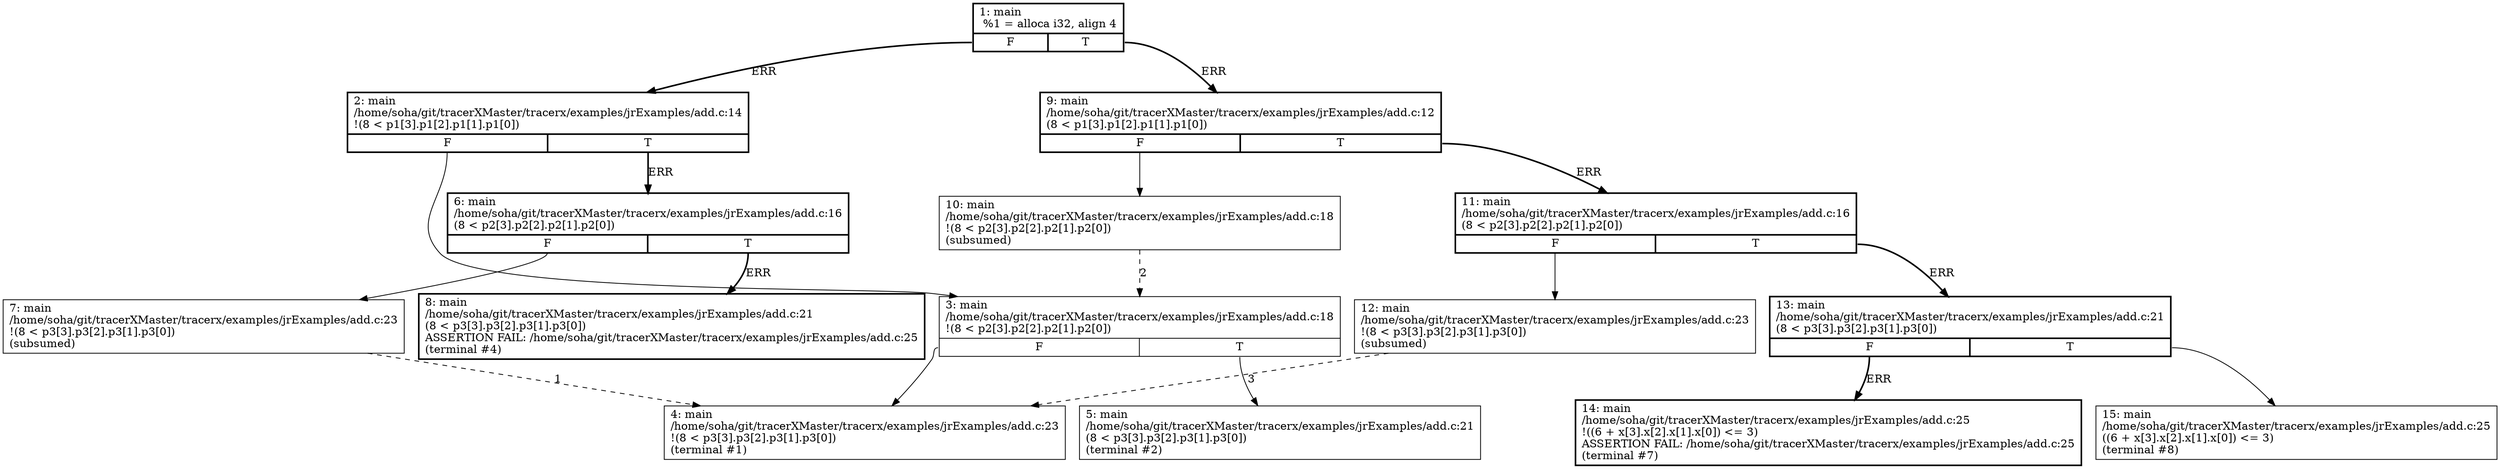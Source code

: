 digraph search_tree {
Node1 [shape=record,style=bold,label="{1: main\l  %1 = alloca i32, align 4\l|{<s0>F|<s1>T}}"];
Node1:s0 -> Node2 [style=bold,label="ERR"];
Node1:s1 -> Node9 [style=bold,label="ERR"];
Node2 [shape=record,style=bold,label="{2: main\l/home/soha/git/tracerXMaster/tracerx/examples/jrExamples/add.c:14
\l!(8 \< p1[3].p1[2].p1[1].p1[0])\l|{<s0>F|<s1>T}}"];
Node2:s0 -> Node3;
Node2:s1 -> Node6 [style=bold,label="ERR"];
Node3 [shape=record,label="{3: main\l/home/soha/git/tracerXMaster/tracerx/examples/jrExamples/add.c:18
\l!(8 \< p2[3].p2[2].p2[1].p2[0])\l|{<s0>F|<s1>T}}"];
Node3:s0 -> Node4;
Node3:s1 -> Node5;
Node4 [shape=record,label="{4: main\l/home/soha/git/tracerXMaster/tracerx/examples/jrExamples/add.c:23
\l!(8 \< p3[3].p3[2].p3[1].p3[0])\l(terminal #1)\l}"];
Node5 [shape=record,label="{5: main\l/home/soha/git/tracerXMaster/tracerx/examples/jrExamples/add.c:21
\l(8 \< p3[3].p3[2].p3[1].p3[0])\l(terminal #2)\l}"];
Node6 [shape=record,style=bold,label="{6: main\l/home/soha/git/tracerXMaster/tracerx/examples/jrExamples/add.c:16
\l(8 \< p2[3].p2[2].p2[1].p2[0])\l|{<s0>F|<s1>T}}"];
Node6:s0 -> Node7;
Node6:s1 -> Node8 [style=bold,label="ERR"];
Node7 [shape=record,label="{7: main\l/home/soha/git/tracerXMaster/tracerx/examples/jrExamples/add.c:23
\l!(8 \< p3[3].p3[2].p3[1].p3[0])\l(subsumed)\l}"];
Node8 [shape=record,style=bold,label="{8: main\l/home/soha/git/tracerXMaster/tracerx/examples/jrExamples/add.c:21
\l(8 \< p3[3].p3[2].p3[1].p3[0])\lASSERTION FAIL: /home/soha/git/tracerXMaster/tracerx/examples/jrExamples/add.c:25
\l(terminal #4)\l}"];
Node9 [shape=record,style=bold,label="{9: main\l/home/soha/git/tracerXMaster/tracerx/examples/jrExamples/add.c:12
\l(8 \< p1[3].p1[2].p1[1].p1[0])\l|{<s0>F|<s1>T}}"];
Node9:s0 -> Node10;
Node9:s1 -> Node11 [style=bold,label="ERR"];
Node10 [shape=record,label="{10: main\l/home/soha/git/tracerXMaster/tracerx/examples/jrExamples/add.c:18
\l!(8 \< p2[3].p2[2].p2[1].p2[0])\l(subsumed)\l}"];
Node11 [shape=record,style=bold,label="{11: main\l/home/soha/git/tracerXMaster/tracerx/examples/jrExamples/add.c:16
\l(8 \< p2[3].p2[2].p2[1].p2[0])\l|{<s0>F|<s1>T}}"];
Node11:s0 -> Node12;
Node11:s1 -> Node13 [style=bold,label="ERR"];
Node12 [shape=record,label="{12: main\l/home/soha/git/tracerXMaster/tracerx/examples/jrExamples/add.c:23
\l!(8 \< p3[3].p3[2].p3[1].p3[0])\l(subsumed)\l}"];
Node13 [shape=record,style=bold,label="{13: main\l/home/soha/git/tracerXMaster/tracerx/examples/jrExamples/add.c:21
\l(8 \< p3[3].p3[2].p3[1].p3[0])\l|{<s0>F|<s1>T}}"];
Node13:s0 -> Node14 [style=bold,label="ERR"];
Node13:s1 -> Node15;
Node14 [shape=record,style=bold,label="{14: main\l/home/soha/git/tracerXMaster/tracerx/examples/jrExamples/add.c:25
\l!((6 + x[3].x[2].x[1].x[0]) \<= 3)\lASSERTION FAIL: /home/soha/git/tracerXMaster/tracerx/examples/jrExamples/add.c:25
\l(terminal #7)\l}"];
Node15 [shape=record,label="{15: main\l/home/soha/git/tracerXMaster/tracerx/examples/jrExamples/add.c:25
\l((6 + x[3].x[2].x[1].x[0]) \<= 3)\l(terminal #8)\l}"];
Node7 -> Node4 [style=dashed,label="1"];
Node10 -> Node3 [style=dashed,label="2"];
Node12 -> Node4 [style=dashed,label="3"];
}
